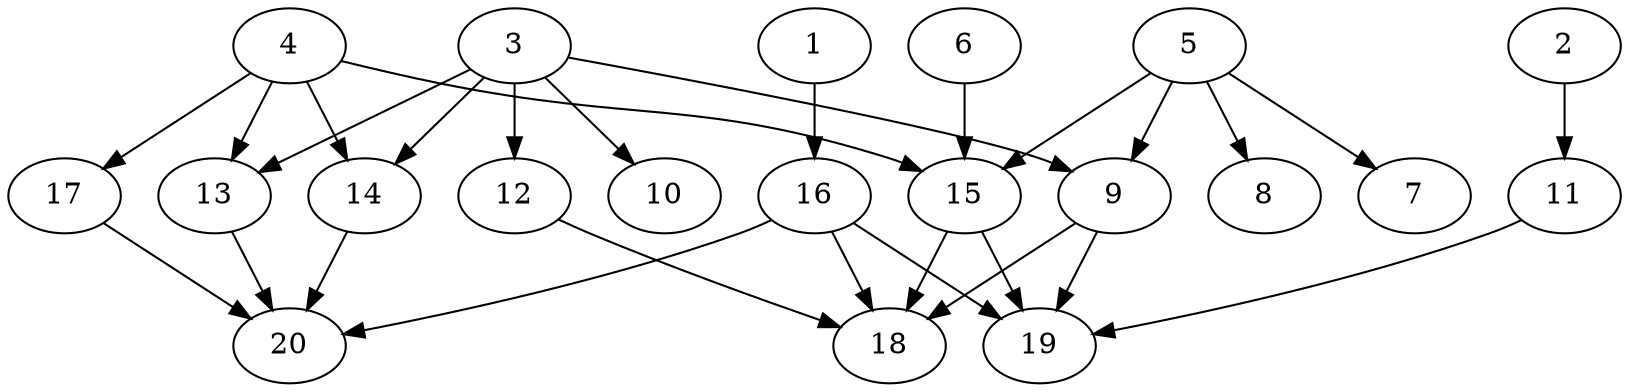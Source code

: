 // DAG automatically generated by daggen at Sat Jul 27 15:39:06 2019
// ./daggen --dot -n 20 --ccr 0.3 --fat 0.8 --regular 0.5 --density 0.4 --mindata 5242880 --maxdata 52428800 
digraph G {
  1 [size="98478080", alpha="0.18", expect_size="29543424"] 
  1 -> 16 [size ="29543424"]
  2 [size="29576533", alpha="0.07", expect_size="8872960"] 
  2 -> 11 [size ="8872960"]
  3 [size="112711680", alpha="0.16", expect_size="33813504"] 
  3 -> 9 [size ="33813504"]
  3 -> 10 [size ="33813504"]
  3 -> 12 [size ="33813504"]
  3 -> 13 [size ="33813504"]
  3 -> 14 [size ="33813504"]
  4 [size="162757973", alpha="0.06", expect_size="48827392"] 
  4 -> 13 [size ="48827392"]
  4 -> 14 [size ="48827392"]
  4 -> 15 [size ="48827392"]
  4 -> 17 [size ="48827392"]
  5 [size="150565547", alpha="0.17", expect_size="45169664"] 
  5 -> 7 [size ="45169664"]
  5 -> 8 [size ="45169664"]
  5 -> 9 [size ="45169664"]
  5 -> 15 [size ="45169664"]
  6 [size="65232213", alpha="0.01", expect_size="19569664"] 
  6 -> 15 [size ="19569664"]
  7 [size="62204587", alpha="0.11", expect_size="18661376"] 
  8 [size="91074560", alpha="0.19", expect_size="27322368"] 
  9 [size="110288213", alpha="0.09", expect_size="33086464"] 
  9 -> 18 [size ="33086464"]
  9 -> 19 [size ="33086464"]
  10 [size="108711253", alpha="0.03", expect_size="32613376"] 
  11 [size="131587413", alpha="0.12", expect_size="39476224"] 
  11 -> 19 [size ="39476224"]
  12 [size="112080213", alpha="0.17", expect_size="33624064"] 
  12 -> 18 [size ="33624064"]
  13 [size="169028267", alpha="0.04", expect_size="50708480"] 
  13 -> 20 [size ="50708480"]
  14 [size="133877760", alpha="0.07", expect_size="40163328"] 
  14 -> 20 [size ="40163328"]
  15 [size="22292480", alpha="0.02", expect_size="6687744"] 
  15 -> 18 [size ="6687744"]
  15 -> 19 [size ="6687744"]
  16 [size="159109120", alpha="0.05", expect_size="47732736"] 
  16 -> 18 [size ="47732736"]
  16 -> 19 [size ="47732736"]
  16 -> 20 [size ="47732736"]
  17 [size="170134187", alpha="0.16", expect_size="51040256"] 
  17 -> 20 [size ="51040256"]
  18 [size="102778880", alpha="0.05", expect_size="30833664"] 
  19 [size="95327573", alpha="0.06", expect_size="28598272"] 
  20 [size="169007787", alpha="0.10", expect_size="50702336"] 
}
